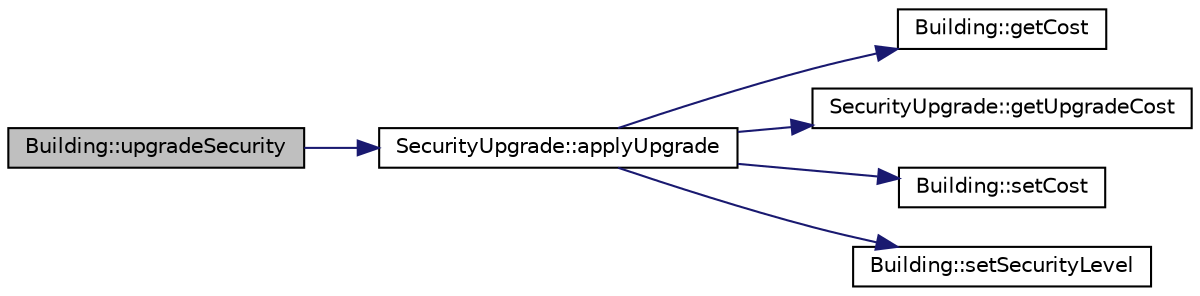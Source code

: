 digraph "Building::upgradeSecurity"
{
 // LATEX_PDF_SIZE
  edge [fontname="Helvetica",fontsize="10",labelfontname="Helvetica",labelfontsize="10"];
  node [fontname="Helvetica",fontsize="10",shape=record];
  rankdir="LR";
  Node1 [label="Building::upgradeSecurity",height=0.2,width=0.4,color="black", fillcolor="grey75", style="filled", fontcolor="black",tooltip=" "];
  Node1 -> Node2 [color="midnightblue",fontsize="10",style="solid",fontname="Helvetica"];
  Node2 [label="SecurityUpgrade::applyUpgrade",height=0.2,width=0.4,color="black", fillcolor="white", style="filled",URL="$classSecurityUpgrade.html#a4d9a8dd164be4fbbc079c4b04b58d71c",tooltip="Applies the security upgrade to the building."];
  Node2 -> Node3 [color="midnightblue",fontsize="10",style="solid",fontname="Helvetica"];
  Node3 [label="Building::getCost",height=0.2,width=0.4,color="black", fillcolor="white", style="filled",URL="$classBuilding.html#a55e45c369571a1cc9e4e883f726bdf1a",tooltip="Get building cost."];
  Node2 -> Node4 [color="midnightblue",fontsize="10",style="solid",fontname="Helvetica"];
  Node4 [label="SecurityUpgrade::getUpgradeCost",height=0.2,width=0.4,color="black", fillcolor="white", style="filled",URL="$classSecurityUpgrade.html#a3f34e350661673da09c8a04ee7900fd0",tooltip="Calculates the cost of the next security upgrade."];
  Node2 -> Node5 [color="midnightblue",fontsize="10",style="solid",fontname="Helvetica"];
  Node5 [label="Building::setCost",height=0.2,width=0.4,color="black", fillcolor="white", style="filled",URL="$classBuilding.html#a3374cfa883f06044978a34a1e33339d9",tooltip=" "];
  Node2 -> Node6 [color="midnightblue",fontsize="10",style="solid",fontname="Helvetica"];
  Node6 [label="Building::setSecurityLevel",height=0.2,width=0.4,color="black", fillcolor="white", style="filled",URL="$classBuilding.html#a4745ee5c2b4aa350de643a2adafc0232",tooltip=" "];
}
